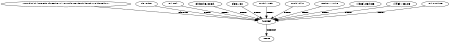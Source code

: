 digraph G {
size="3,3";
node [fontsize=7, fontname="Helvetica"];
edge [fontsize=7, fontname="Helvetica"];
node0 [label="[untitled]", width=0.27433100247,height=0.27433100247];
node1 [label="Intraordinal phylogenetics of treeshrews (Mammalia: Scandentia) based on evidence from...", width=0.27433100247,height=0.27433100247];
node2 [label="Ole Madsen", width=0.27433100247,height=0.27433100247];
node3 [label="Mark Scally", width=0.27433100247,height=0.27433100247];
node4 [label="Christophe J Douady", width=0.27433100247,height=0.27433100247];
node5 [label="Diana J Kao", width=0.27433100247,height=0.27433100247];
node6 [label="Ronald W Debry", width=0.27433100247,height=0.27433100247];
node7 [label="Ronald Adkins", width=0.27433100247,height=0.27433100247];
node8 [label="Heather M Amrine", width=0.27433100247,height=0.27433100247];
node9 [label="Michael J Stanhope", width=0.27433100247,height=0.27433100247];
node10 [label="Wilfried W De Jong", width=0.27433100247,height=0.27433100247];
node11 [label="Mark S Springer", width=0.27433100247,height=0.27433100247];
node12 [label="Nature", width=0.27433100247,height=0.27433100247];
node1 -> node0 [label="references"];
node2 -> node0 [label="creator"];
node3 -> node0 [label="creator"];
node4 -> node0 [label="creator"];
node5 -> node0 [label="creator"];
node6 -> node0 [label="creator"];
node7 -> node0 [label="creator"];
node8 -> node0 [label="creator"];
node9 -> node0 [label="creator"];
node10 -> node0 [label="creator"];
node11 -> node0 [label="creator"];
node0 -> node12 [label="is_part_of"];
}

